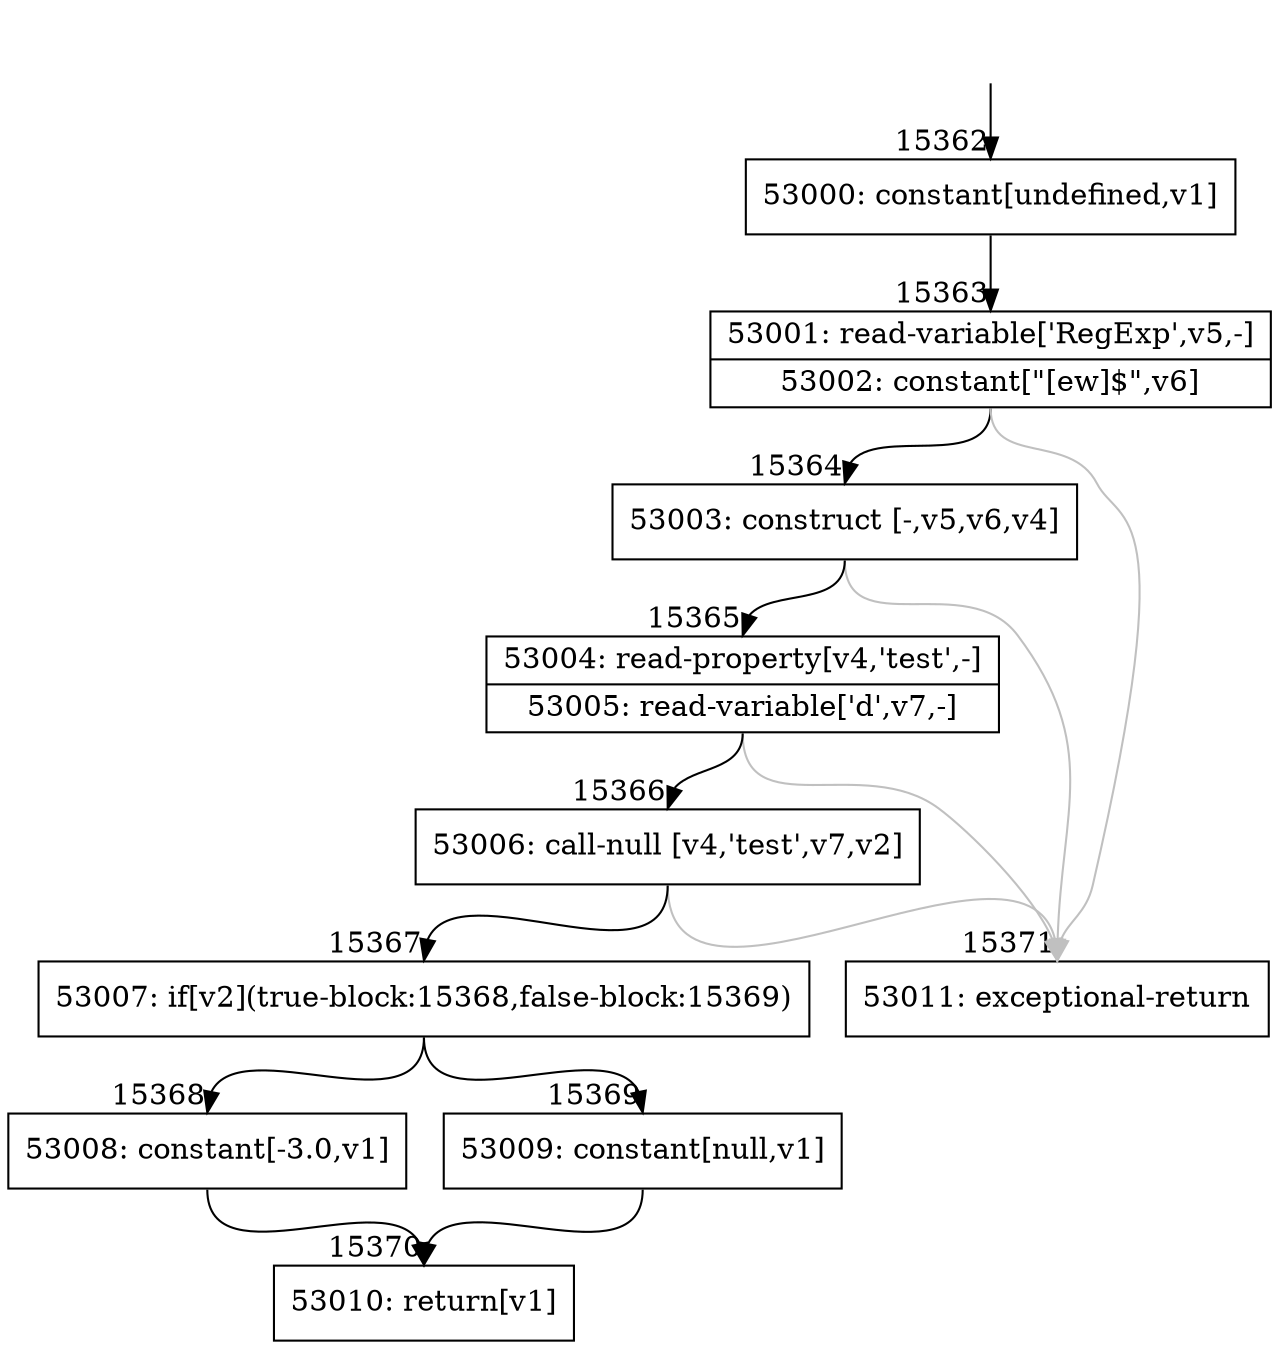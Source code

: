 digraph {
rankdir="TD"
BB_entry1435[shape=none,label=""];
BB_entry1435 -> BB15362 [tailport=s, headport=n, headlabel="    15362"]
BB15362 [shape=record label="{53000: constant[undefined,v1]}" ] 
BB15362 -> BB15363 [tailport=s, headport=n, headlabel="      15363"]
BB15363 [shape=record label="{53001: read-variable['RegExp',v5,-]|53002: constant[\"[ew]$\",v6]}" ] 
BB15363 -> BB15364 [tailport=s, headport=n, headlabel="      15364"]
BB15363 -> BB15371 [tailport=s, headport=n, color=gray, headlabel="      15371"]
BB15364 [shape=record label="{53003: construct [-,v5,v6,v4]}" ] 
BB15364 -> BB15365 [tailport=s, headport=n, headlabel="      15365"]
BB15364 -> BB15371 [tailport=s, headport=n, color=gray]
BB15365 [shape=record label="{53004: read-property[v4,'test',-]|53005: read-variable['d',v7,-]}" ] 
BB15365 -> BB15366 [tailport=s, headport=n, headlabel="      15366"]
BB15365 -> BB15371 [tailport=s, headport=n, color=gray]
BB15366 [shape=record label="{53006: call-null [v4,'test',v7,v2]}" ] 
BB15366 -> BB15367 [tailport=s, headport=n, headlabel="      15367"]
BB15366 -> BB15371 [tailport=s, headport=n, color=gray]
BB15367 [shape=record label="{53007: if[v2](true-block:15368,false-block:15369)}" ] 
BB15367 -> BB15368 [tailport=s, headport=n, headlabel="      15368"]
BB15367 -> BB15369 [tailport=s, headport=n, headlabel="      15369"]
BB15368 [shape=record label="{53008: constant[-3.0,v1]}" ] 
BB15368 -> BB15370 [tailport=s, headport=n, headlabel="      15370"]
BB15369 [shape=record label="{53009: constant[null,v1]}" ] 
BB15369 -> BB15370 [tailport=s, headport=n]
BB15370 [shape=record label="{53010: return[v1]}" ] 
BB15371 [shape=record label="{53011: exceptional-return}" ] 
//#$~ 9053
}
